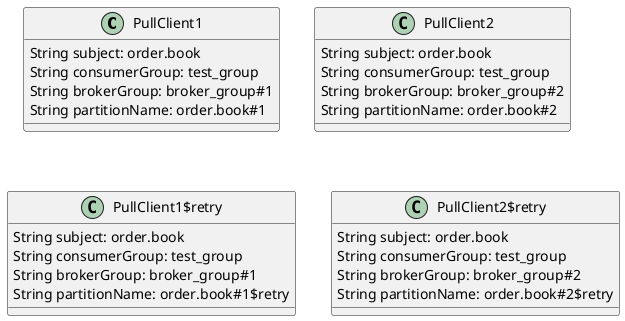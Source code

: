 @startuml

class PullClient1 {
    String subject: order.book
    String consumerGroup: test_group
    String brokerGroup: broker_group#1
    String partitionName: order.book#1
}

class PullClient2 {
    String subject: order.book
    String consumerGroup: test_group
    String brokerGroup: broker_group#2
    String partitionName: order.book#2
}

class PullClient1$retry {
    String subject: order.book
    String consumerGroup: test_group
    String brokerGroup: broker_group#1
    String partitionName: order.book#1$retry
}

class PullClient2$retry {
    String subject: order.book
    String consumerGroup: test_group
    String brokerGroup: broker_group#2
    String partitionName: order.book#2$retry
}
@enduml